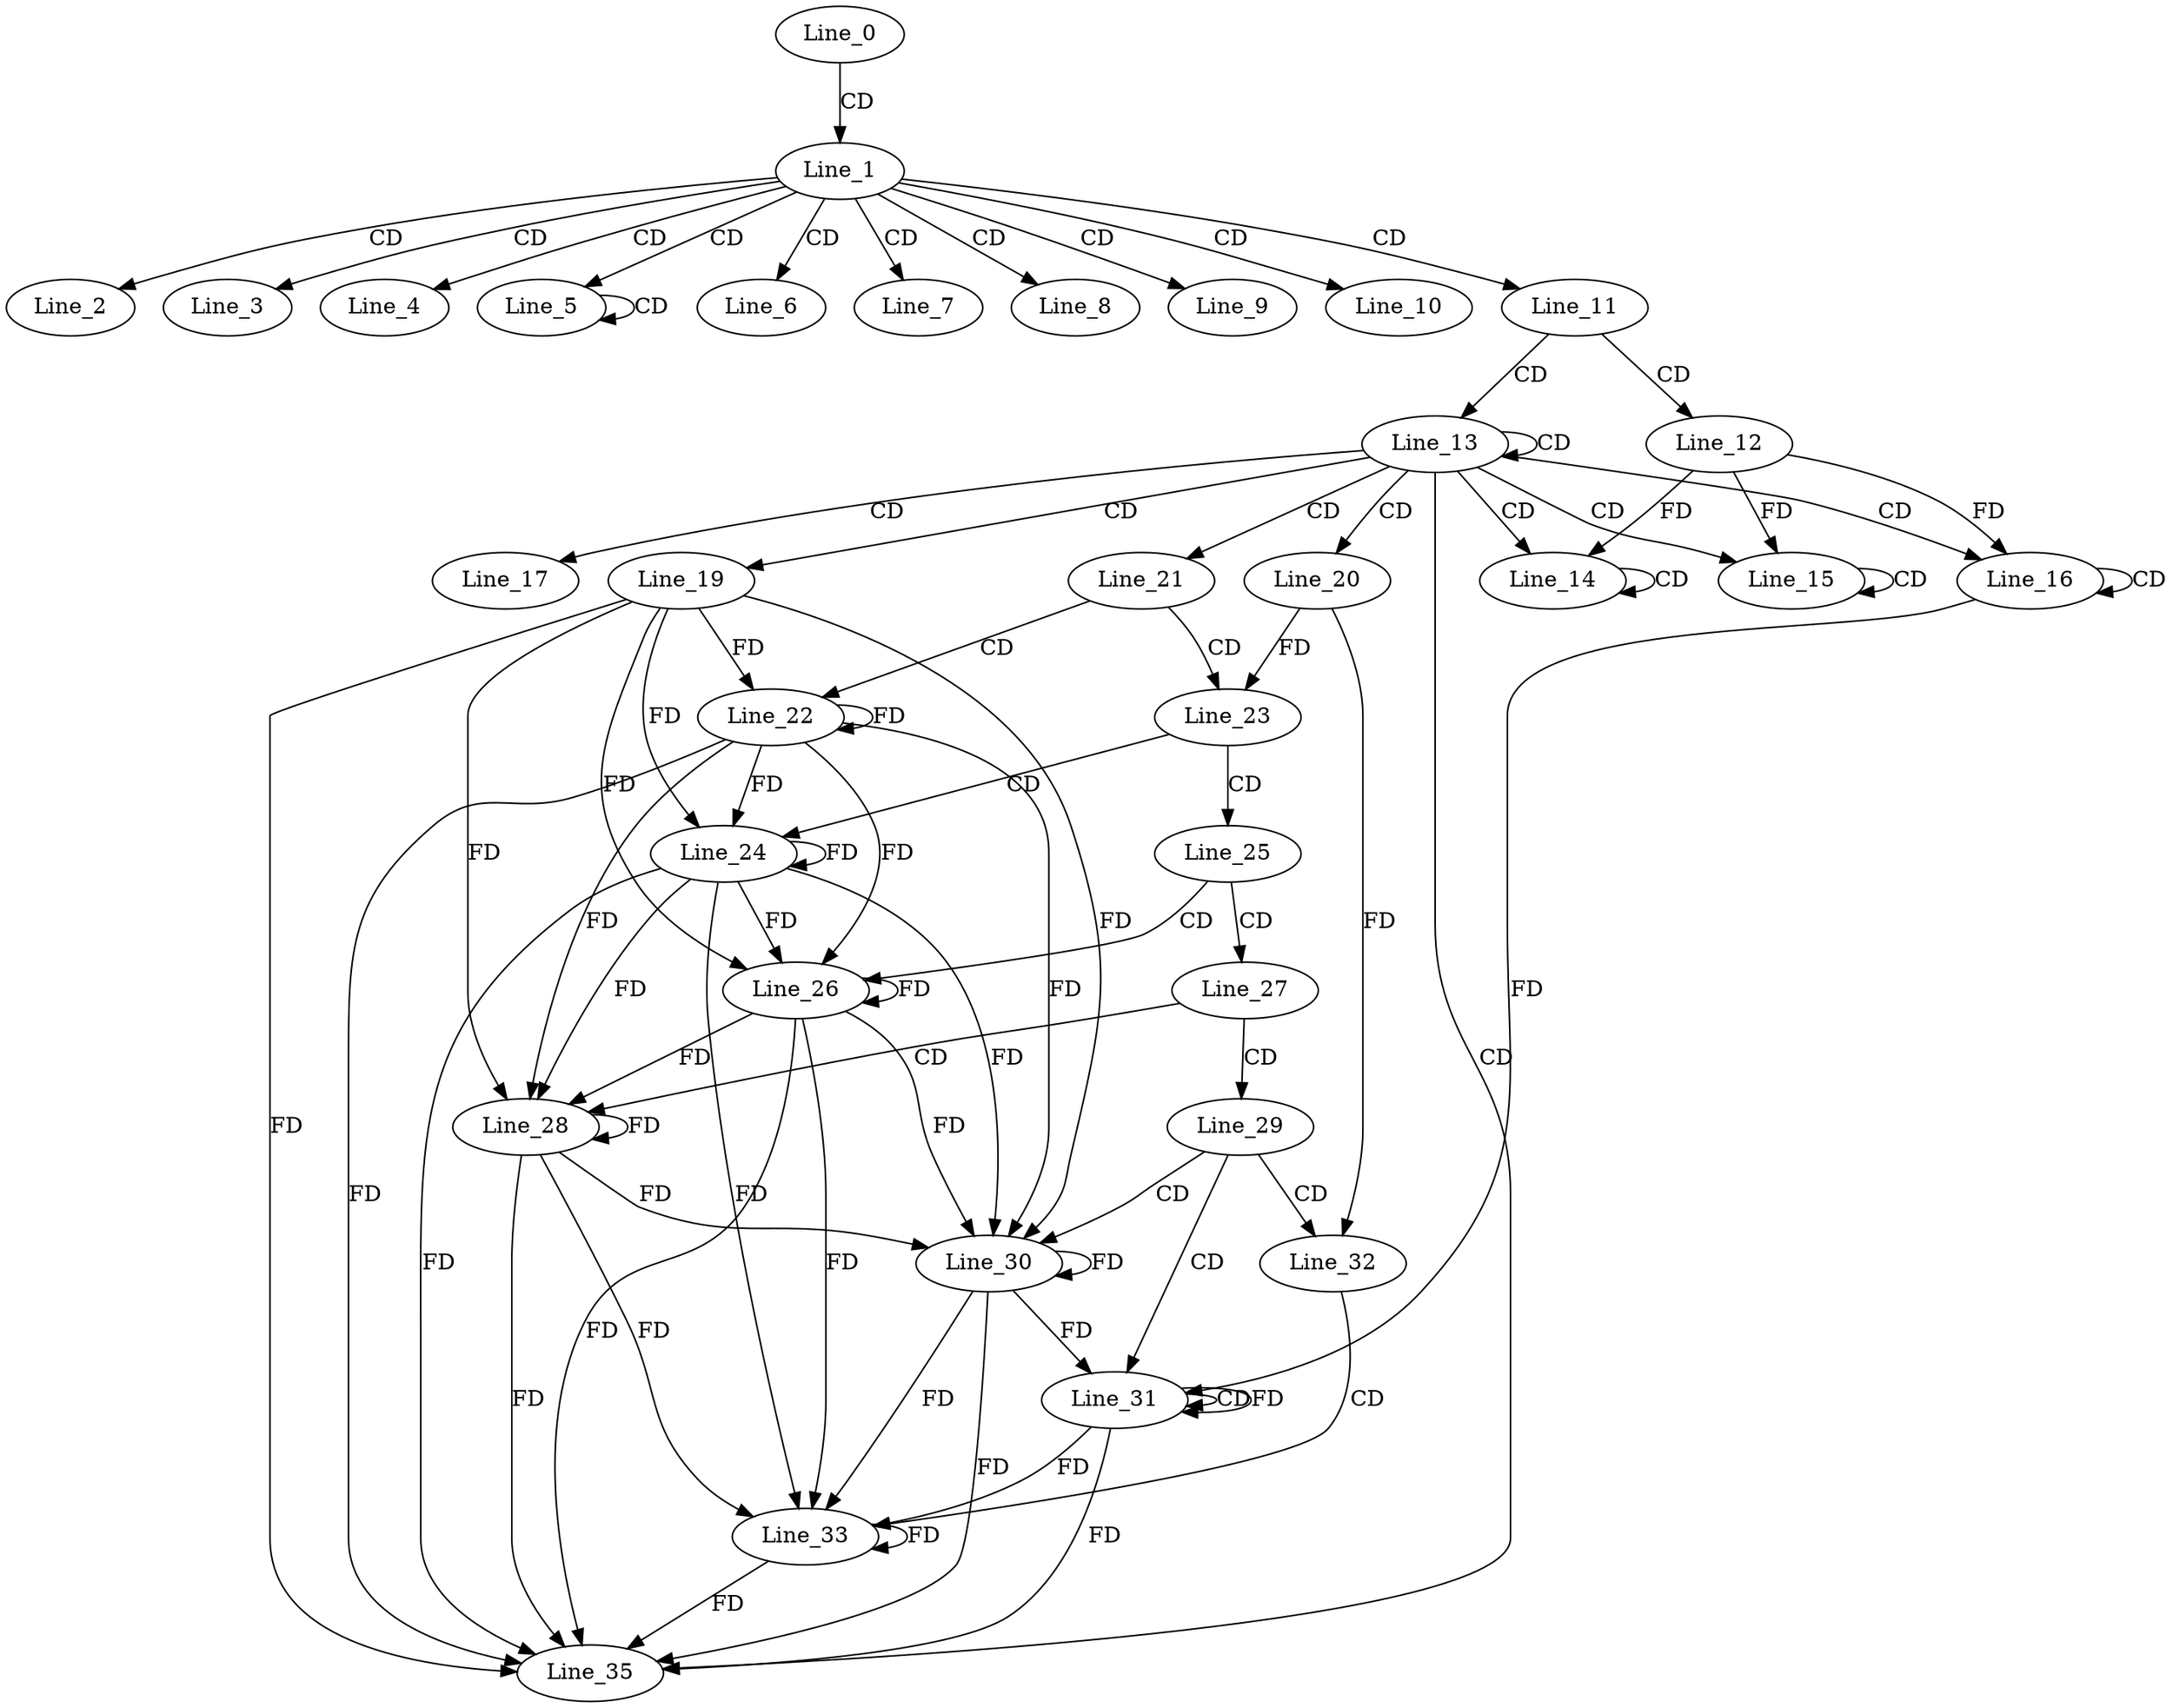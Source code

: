 digraph G {
  Line_0;
  Line_1;
  Line_2;
  Line_3;
  Line_4;
  Line_5;
  Line_5;
  Line_6;
  Line_7;
  Line_8;
  Line_9;
  Line_10;
  Line_11;
  Line_12;
  Line_13;
  Line_14;
  Line_14;
  Line_15;
  Line_15;
  Line_16;
  Line_16;
  Line_17;
  Line_19;
  Line_20;
  Line_21;
  Line_22;
  Line_23;
  Line_24;
  Line_25;
  Line_26;
  Line_27;
  Line_28;
  Line_29;
  Line_30;
  Line_31;
  Line_31;
  Line_32;
  Line_33;
  Line_35;
  Line_0 -> Line_1 [ label="CD" ];
  Line_1 -> Line_2 [ label="CD" ];
  Line_1 -> Line_3 [ label="CD" ];
  Line_1 -> Line_4 [ label="CD" ];
  Line_1 -> Line_5 [ label="CD" ];
  Line_5 -> Line_5 [ label="CD" ];
  Line_1 -> Line_6 [ label="CD" ];
  Line_1 -> Line_7 [ label="CD" ];
  Line_1 -> Line_8 [ label="CD" ];
  Line_1 -> Line_9 [ label="CD" ];
  Line_1 -> Line_10 [ label="CD" ];
  Line_1 -> Line_11 [ label="CD" ];
  Line_11 -> Line_12 [ label="CD" ];
  Line_11 -> Line_13 [ label="CD" ];
  Line_13 -> Line_13 [ label="CD" ];
  Line_13 -> Line_14 [ label="CD" ];
  Line_14 -> Line_14 [ label="CD" ];
  Line_12 -> Line_14 [ label="FD" ];
  Line_13 -> Line_15 [ label="CD" ];
  Line_15 -> Line_15 [ label="CD" ];
  Line_12 -> Line_15 [ label="FD" ];
  Line_13 -> Line_16 [ label="CD" ];
  Line_16 -> Line_16 [ label="CD" ];
  Line_12 -> Line_16 [ label="FD" ];
  Line_13 -> Line_17 [ label="CD" ];
  Line_13 -> Line_19 [ label="CD" ];
  Line_13 -> Line_20 [ label="CD" ];
  Line_13 -> Line_21 [ label="CD" ];
  Line_21 -> Line_22 [ label="CD" ];
  Line_19 -> Line_22 [ label="FD" ];
  Line_22 -> Line_22 [ label="FD" ];
  Line_21 -> Line_23 [ label="CD" ];
  Line_20 -> Line_23 [ label="FD" ];
  Line_23 -> Line_24 [ label="CD" ];
  Line_19 -> Line_24 [ label="FD" ];
  Line_22 -> Line_24 [ label="FD" ];
  Line_24 -> Line_24 [ label="FD" ];
  Line_23 -> Line_25 [ label="CD" ];
  Line_25 -> Line_26 [ label="CD" ];
  Line_19 -> Line_26 [ label="FD" ];
  Line_22 -> Line_26 [ label="FD" ];
  Line_24 -> Line_26 [ label="FD" ];
  Line_26 -> Line_26 [ label="FD" ];
  Line_25 -> Line_27 [ label="CD" ];
  Line_27 -> Line_28 [ label="CD" ];
  Line_19 -> Line_28 [ label="FD" ];
  Line_22 -> Line_28 [ label="FD" ];
  Line_24 -> Line_28 [ label="FD" ];
  Line_26 -> Line_28 [ label="FD" ];
  Line_28 -> Line_28 [ label="FD" ];
  Line_27 -> Line_29 [ label="CD" ];
  Line_29 -> Line_30 [ label="CD" ];
  Line_19 -> Line_30 [ label="FD" ];
  Line_22 -> Line_30 [ label="FD" ];
  Line_24 -> Line_30 [ label="FD" ];
  Line_26 -> Line_30 [ label="FD" ];
  Line_28 -> Line_30 [ label="FD" ];
  Line_30 -> Line_30 [ label="FD" ];
  Line_29 -> Line_31 [ label="CD" ];
  Line_16 -> Line_31 [ label="FD" ];
  Line_31 -> Line_31 [ label="CD" ];
  Line_30 -> Line_31 [ label="FD" ];
  Line_31 -> Line_31 [ label="FD" ];
  Line_29 -> Line_32 [ label="CD" ];
  Line_20 -> Line_32 [ label="FD" ];
  Line_32 -> Line_33 [ label="CD" ];
  Line_24 -> Line_33 [ label="FD" ];
  Line_26 -> Line_33 [ label="FD" ];
  Line_28 -> Line_33 [ label="FD" ];
  Line_30 -> Line_33 [ label="FD" ];
  Line_31 -> Line_33 [ label="FD" ];
  Line_33 -> Line_33 [ label="FD" ];
  Line_13 -> Line_35 [ label="CD" ];
  Line_19 -> Line_35 [ label="FD" ];
  Line_22 -> Line_35 [ label="FD" ];
  Line_24 -> Line_35 [ label="FD" ];
  Line_26 -> Line_35 [ label="FD" ];
  Line_28 -> Line_35 [ label="FD" ];
  Line_30 -> Line_35 [ label="FD" ];
  Line_31 -> Line_35 [ label="FD" ];
  Line_33 -> Line_35 [ label="FD" ];
}
